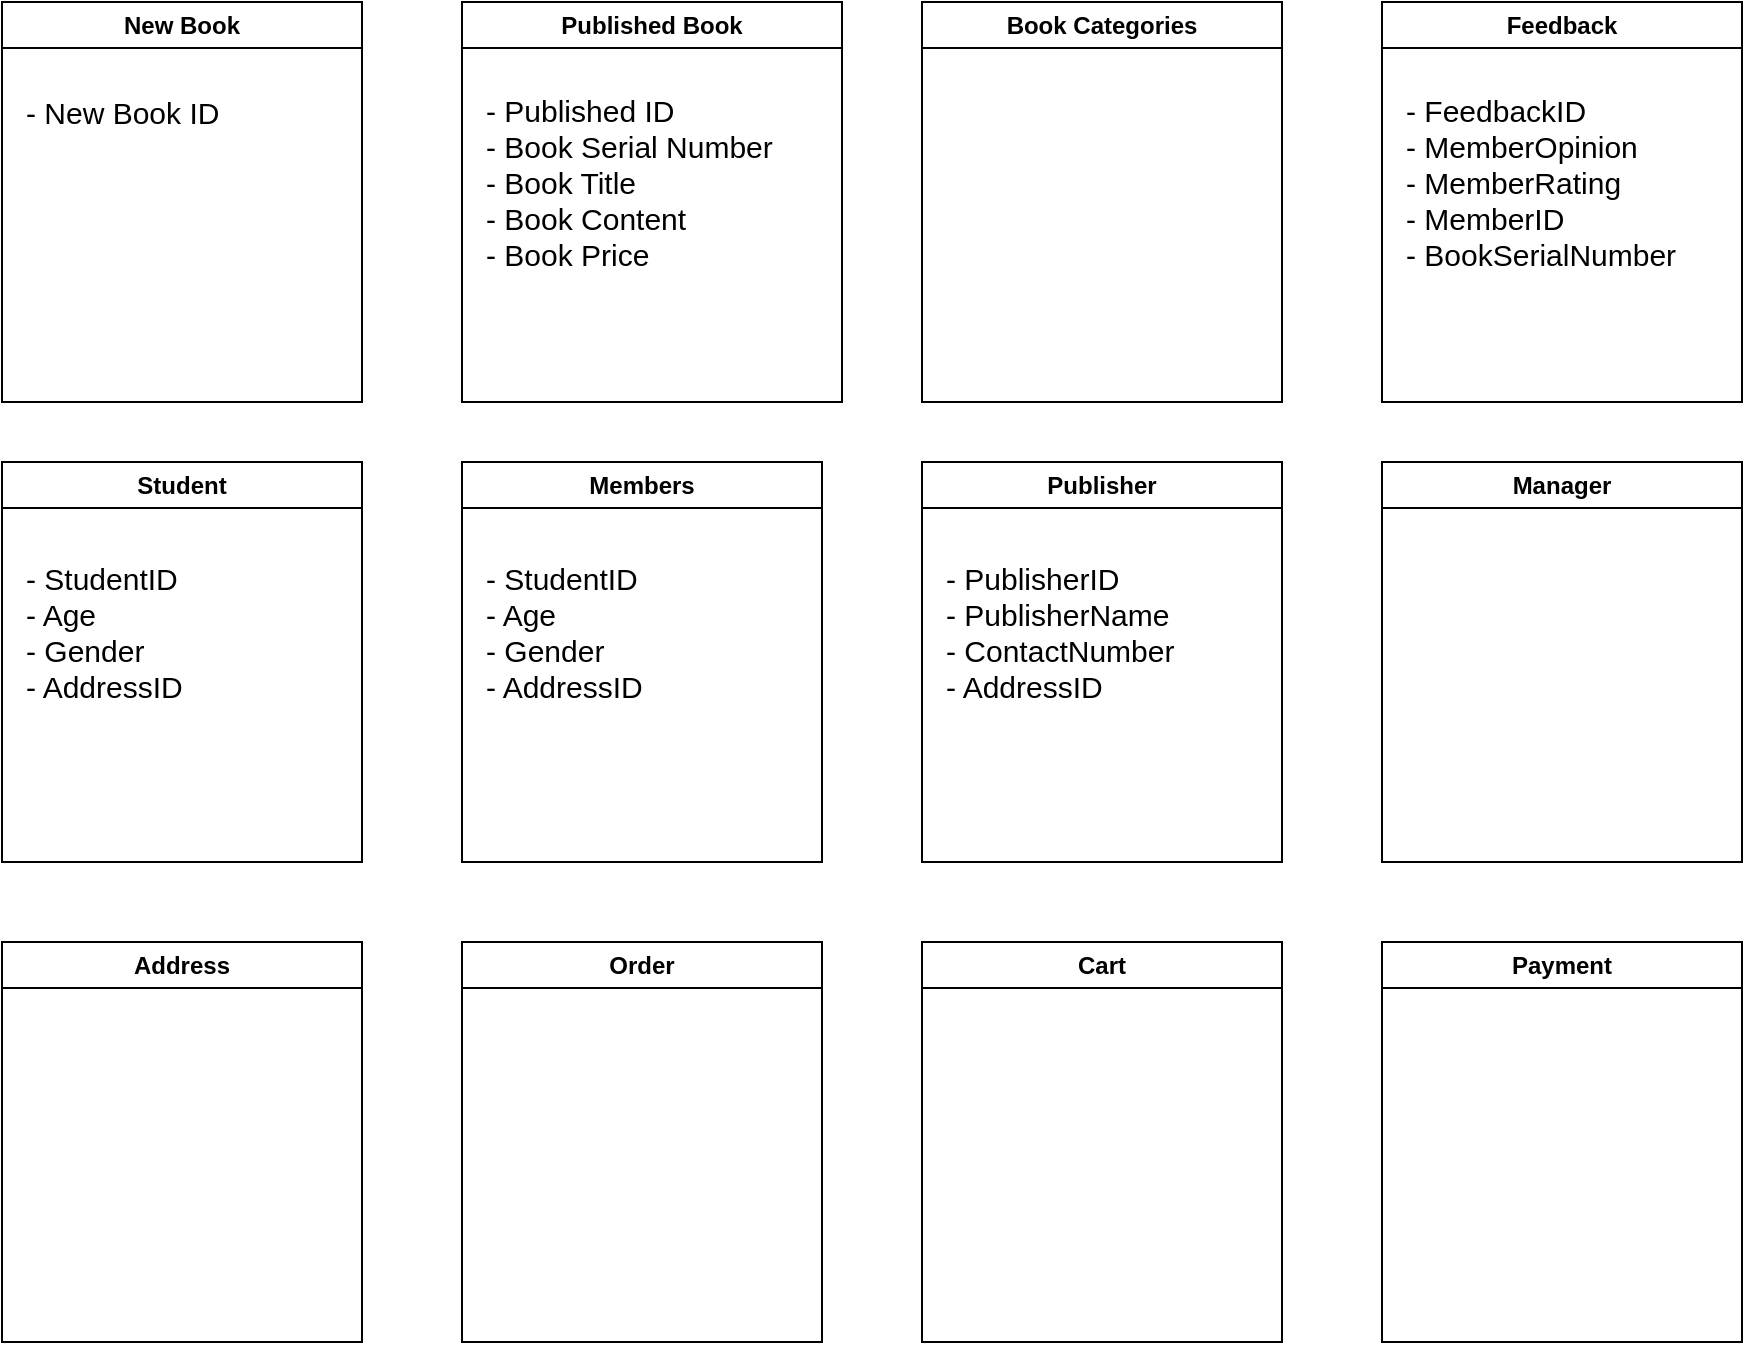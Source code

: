 <mxfile version="22.0.8" type="github">
  <diagram name="Page-1" id="hTMC6zxtj36MfR1kTV3v">
    <mxGraphModel dx="836" dy="488" grid="1" gridSize="10" guides="1" tooltips="1" connect="1" arrows="1" fold="1" page="1" pageScale="1" pageWidth="2339" pageHeight="3300" math="0" shadow="0">
      <root>
        <mxCell id="0" />
        <mxCell id="1" parent="0" />
        <mxCell id="fCAK12H2u4YFaZud8xgp-1" value="New Book" style="swimlane;whiteSpace=wrap;html=1;" vertex="1" parent="1">
          <mxGeometry x="980" y="320" width="180" height="200" as="geometry" />
        </mxCell>
        <mxCell id="fCAK12H2u4YFaZud8xgp-13" value="&lt;font style=&quot;font-size: 15px;&quot;&gt;- New Book ID&lt;/font&gt;" style="text;html=1;align=left;verticalAlign=middle;resizable=0;points=[];autosize=1;strokeColor=none;fillColor=none;" vertex="1" parent="fCAK12H2u4YFaZud8xgp-1">
          <mxGeometry x="10" y="40" width="120" height="30" as="geometry" />
        </mxCell>
        <mxCell id="fCAK12H2u4YFaZud8xgp-2" value="Publisher" style="swimlane;whiteSpace=wrap;html=1;" vertex="1" parent="1">
          <mxGeometry x="1440" y="550" width="180" height="200" as="geometry" />
        </mxCell>
        <mxCell id="fCAK12H2u4YFaZud8xgp-17" value="&lt;font style=&quot;font-size: 15px;&quot;&gt;- PublisherID&lt;br&gt;- PublisherName&lt;br&gt;- ContactNumber&lt;br&gt;- AddressID&lt;br&gt;&lt;/font&gt;" style="text;html=1;align=left;verticalAlign=middle;resizable=0;points=[];autosize=1;strokeColor=none;fillColor=none;" vertex="1" parent="fCAK12H2u4YFaZud8xgp-2">
          <mxGeometry x="10" y="40" width="140" height="90" as="geometry" />
        </mxCell>
        <mxCell id="fCAK12H2u4YFaZud8xgp-3" value="Published Book" style="swimlane;whiteSpace=wrap;html=1;" vertex="1" parent="1">
          <mxGeometry x="1210" y="320" width="190" height="200" as="geometry" />
        </mxCell>
        <mxCell id="fCAK12H2u4YFaZud8xgp-15" value="&lt;font style=&quot;font-size: 15px;&quot;&gt;- Published ID&lt;br&gt;- Book Serial Number&lt;br&gt;- Book Title&lt;br&gt;- Book Content&lt;br&gt;- Book Price&lt;/font&gt;" style="text;html=1;align=left;verticalAlign=middle;resizable=0;points=[];autosize=1;strokeColor=none;fillColor=none;" vertex="1" parent="fCAK12H2u4YFaZud8xgp-3">
          <mxGeometry x="10" y="40" width="170" height="100" as="geometry" />
        </mxCell>
        <mxCell id="fCAK12H2u4YFaZud8xgp-4" value="Student" style="swimlane;whiteSpace=wrap;html=1;" vertex="1" parent="1">
          <mxGeometry x="980" y="550" width="180" height="200" as="geometry" />
        </mxCell>
        <mxCell id="fCAK12H2u4YFaZud8xgp-18" value="&lt;font style=&quot;font-size: 15px;&quot;&gt;- StudentID&lt;br&gt;- Age&lt;br&gt;- Gender&lt;br&gt;- AddressID&lt;br&gt;&lt;/font&gt;" style="text;html=1;align=left;verticalAlign=middle;resizable=0;points=[];autosize=1;strokeColor=none;fillColor=none;" vertex="1" parent="fCAK12H2u4YFaZud8xgp-4">
          <mxGeometry x="10" y="40" width="100" height="90" as="geometry" />
        </mxCell>
        <mxCell id="fCAK12H2u4YFaZud8xgp-5" value="Members" style="swimlane;whiteSpace=wrap;html=1;" vertex="1" parent="1">
          <mxGeometry x="1210" y="550" width="180" height="200" as="geometry" />
        </mxCell>
        <mxCell id="fCAK12H2u4YFaZud8xgp-19" value="&lt;font style=&quot;font-size: 15px;&quot;&gt;- StudentID&lt;br&gt;- Age&lt;br&gt;- Gender&lt;br&gt;- AddressID&lt;br&gt;&lt;/font&gt;" style="text;html=1;align=left;verticalAlign=middle;resizable=0;points=[];autosize=1;strokeColor=none;fillColor=none;" vertex="1" parent="fCAK12H2u4YFaZud8xgp-5">
          <mxGeometry x="10" y="40" width="100" height="90" as="geometry" />
        </mxCell>
        <mxCell id="fCAK12H2u4YFaZud8xgp-6" value="Feedback" style="swimlane;whiteSpace=wrap;html=1;" vertex="1" parent="1">
          <mxGeometry x="1670" y="320" width="180" height="200" as="geometry" />
        </mxCell>
        <mxCell id="fCAK12H2u4YFaZud8xgp-16" value="&lt;font style=&quot;font-size: 15px;&quot;&gt;- FeedbackID&lt;br&gt;- MemberOpinion&lt;br&gt;- MemberRating&lt;br&gt;- MemberID&lt;br&gt;- BookSerialNumber&lt;/font&gt;" style="text;html=1;align=left;verticalAlign=middle;resizable=0;points=[];autosize=1;strokeColor=none;fillColor=none;" vertex="1" parent="fCAK12H2u4YFaZud8xgp-6">
          <mxGeometry x="10" y="40" width="160" height="100" as="geometry" />
        </mxCell>
        <mxCell id="fCAK12H2u4YFaZud8xgp-7" value="Manager" style="swimlane;whiteSpace=wrap;html=1;" vertex="1" parent="1">
          <mxGeometry x="1670" y="550" width="180" height="200" as="geometry" />
        </mxCell>
        <mxCell id="fCAK12H2u4YFaZud8xgp-8" value="Order" style="swimlane;whiteSpace=wrap;html=1;" vertex="1" parent="1">
          <mxGeometry x="1210" y="790" width="180" height="200" as="geometry" />
        </mxCell>
        <mxCell id="fCAK12H2u4YFaZud8xgp-9" value="Cart" style="swimlane;whiteSpace=wrap;html=1;" vertex="1" parent="1">
          <mxGeometry x="1440" y="790" width="180" height="200" as="geometry" />
        </mxCell>
        <mxCell id="fCAK12H2u4YFaZud8xgp-10" value="Book Categories" style="swimlane;whiteSpace=wrap;html=1;" vertex="1" parent="1">
          <mxGeometry x="1440" y="320" width="180" height="200" as="geometry" />
        </mxCell>
        <mxCell id="fCAK12H2u4YFaZud8xgp-11" value="Payment" style="swimlane;whiteSpace=wrap;html=1;" vertex="1" parent="1">
          <mxGeometry x="1670" y="790" width="180" height="200" as="geometry" />
        </mxCell>
        <mxCell id="fCAK12H2u4YFaZud8xgp-12" value="Address" style="swimlane;whiteSpace=wrap;html=1;" vertex="1" parent="1">
          <mxGeometry x="980" y="790" width="180" height="200" as="geometry" />
        </mxCell>
      </root>
    </mxGraphModel>
  </diagram>
</mxfile>

